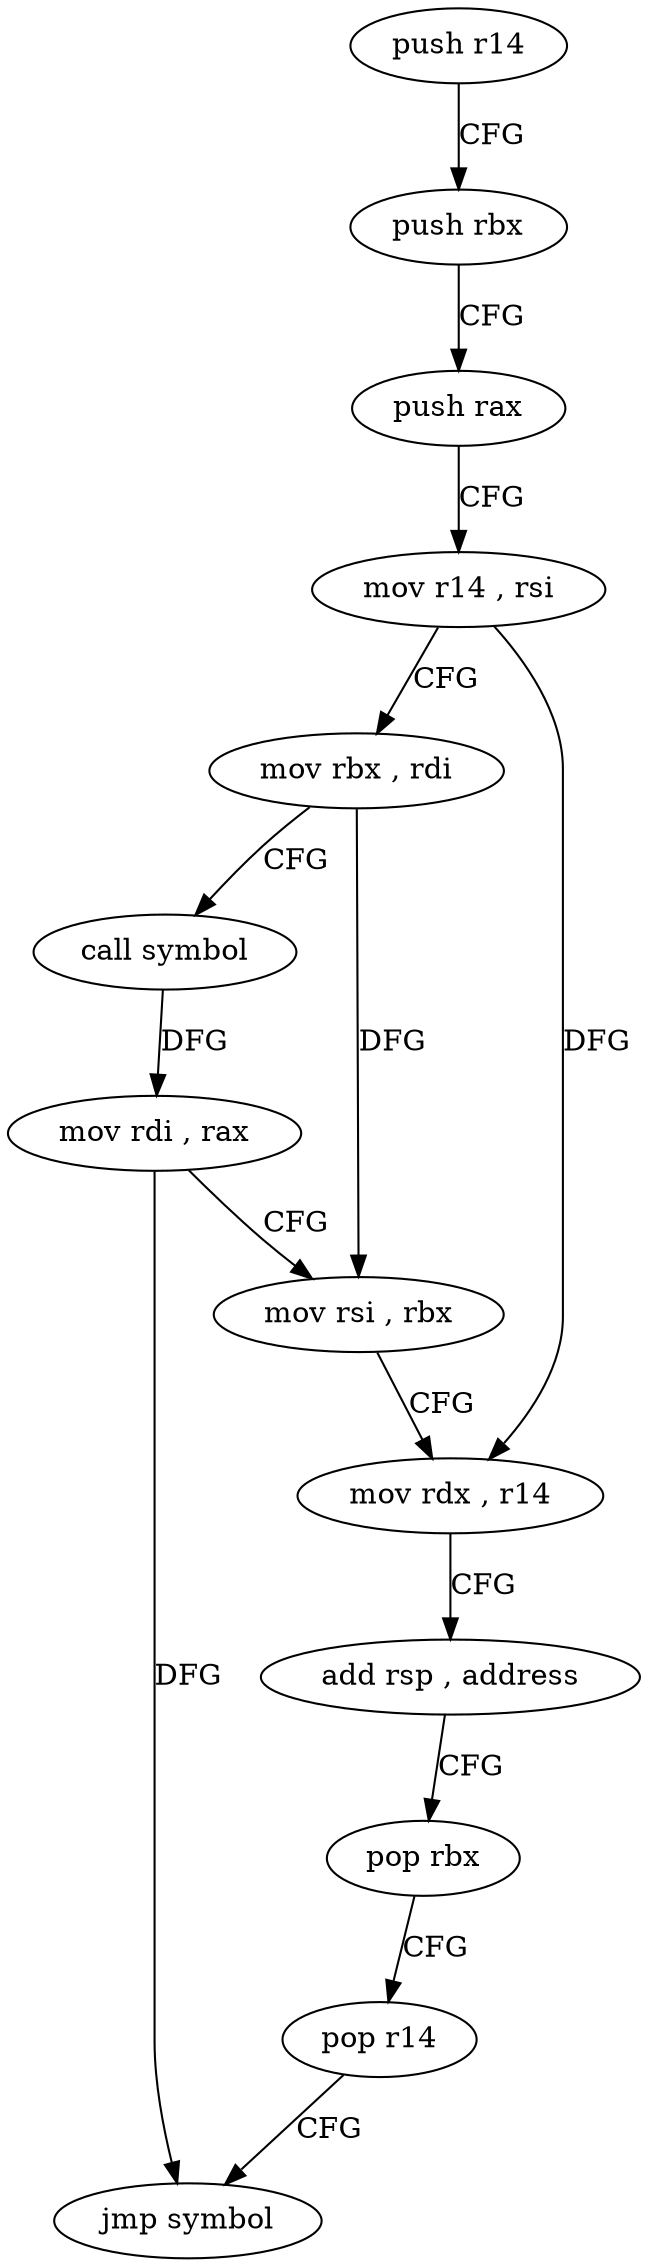 digraph "func" {
"4246976" [label = "push r14" ]
"4246978" [label = "push rbx" ]
"4246979" [label = "push rax" ]
"4246980" [label = "mov r14 , rsi" ]
"4246983" [label = "mov rbx , rdi" ]
"4246986" [label = "call symbol" ]
"4246991" [label = "mov rdi , rax" ]
"4246994" [label = "mov rsi , rbx" ]
"4246997" [label = "mov rdx , r14" ]
"4247000" [label = "add rsp , address" ]
"4247004" [label = "pop rbx" ]
"4247005" [label = "pop r14" ]
"4247007" [label = "jmp symbol" ]
"4246976" -> "4246978" [ label = "CFG" ]
"4246978" -> "4246979" [ label = "CFG" ]
"4246979" -> "4246980" [ label = "CFG" ]
"4246980" -> "4246983" [ label = "CFG" ]
"4246980" -> "4246997" [ label = "DFG" ]
"4246983" -> "4246986" [ label = "CFG" ]
"4246983" -> "4246994" [ label = "DFG" ]
"4246986" -> "4246991" [ label = "DFG" ]
"4246991" -> "4246994" [ label = "CFG" ]
"4246991" -> "4247007" [ label = "DFG" ]
"4246994" -> "4246997" [ label = "CFG" ]
"4246997" -> "4247000" [ label = "CFG" ]
"4247000" -> "4247004" [ label = "CFG" ]
"4247004" -> "4247005" [ label = "CFG" ]
"4247005" -> "4247007" [ label = "CFG" ]
}
